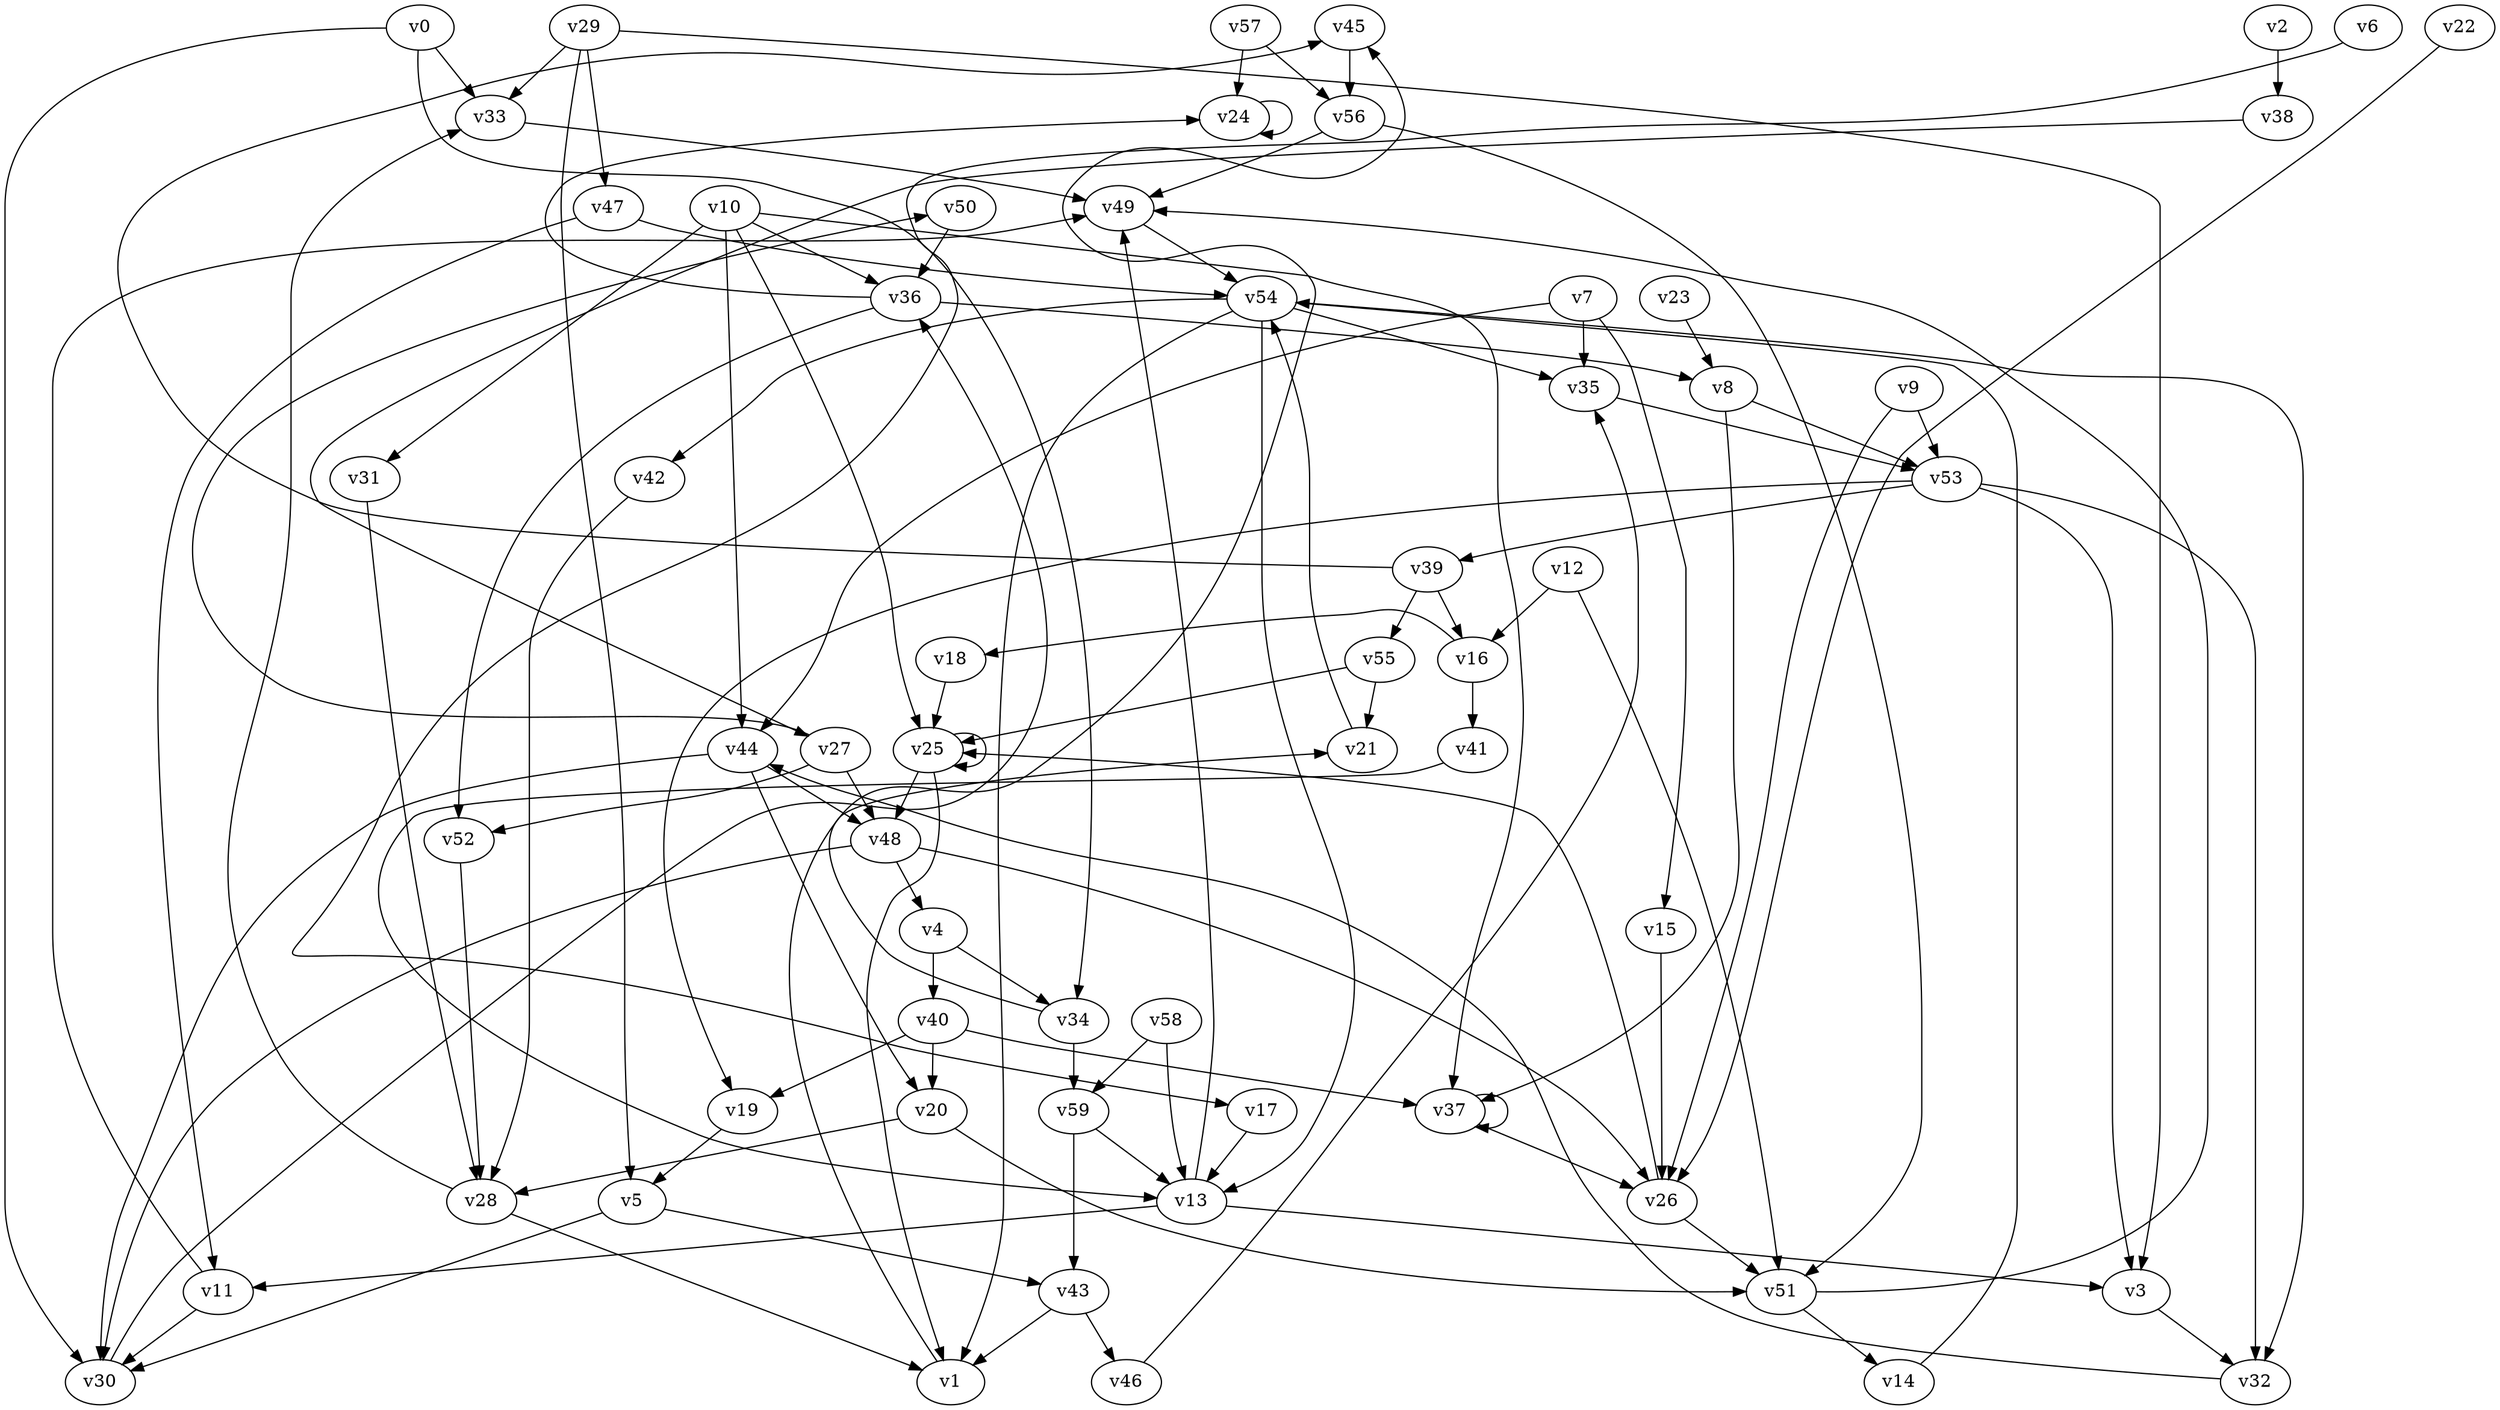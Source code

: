 // Benchmark game 78 - 60 vertices
// time_bound: 20
// targets: v42
digraph G {
    v0 [name="v0", player=1];
    v1 [name="v1", player=1];
    v2 [name="v2", player=1];
    v3 [name="v3", player=1];
    v4 [name="v4", player=0];
    v5 [name="v5", player=1];
    v6 [name="v6", player=0];
    v7 [name="v7", player=1];
    v8 [name="v8", player=1];
    v9 [name="v9", player=0];
    v10 [name="v10", player=0];
    v11 [name="v11", player=1];
    v12 [name="v12", player=1];
    v13 [name="v13", player=0];
    v14 [name="v14", player=1];
    v15 [name="v15", player=1];
    v16 [name="v16", player=1];
    v17 [name="v17", player=0];
    v18 [name="v18", player=1];
    v19 [name="v19", player=0];
    v20 [name="v20", player=0];
    v21 [name="v21", player=1];
    v22 [name="v22", player=0];
    v23 [name="v23", player=0];
    v24 [name="v24", player=1];
    v25 [name="v25", player=0];
    v26 [name="v26", player=0];
    v27 [name="v27", player=0];
    v28 [name="v28", player=1];
    v29 [name="v29", player=0];
    v30 [name="v30", player=1];
    v31 [name="v31", player=1];
    v32 [name="v32", player=1];
    v33 [name="v33", player=1];
    v34 [name="v34", player=0];
    v35 [name="v35", player=1];
    v36 [name="v36", player=0];
    v37 [name="v37", player=0];
    v38 [name="v38", player=1];
    v39 [name="v39", player=1];
    v40 [name="v40", player=1];
    v41 [name="v41", player=1];
    v42 [name="v42", player=0, target=1];
    v43 [name="v43", player=1];
    v44 [name="v44", player=1];
    v45 [name="v45", player=1];
    v46 [name="v46", player=0];
    v47 [name="v47", player=0];
    v48 [name="v48", player=1];
    v49 [name="v49", player=1];
    v50 [name="v50", player=1];
    v51 [name="v51", player=0];
    v52 [name="v52", player=1];
    v53 [name="v53", player=0];
    v54 [name="v54", player=1];
    v55 [name="v55", player=0];
    v56 [name="v56", player=1];
    v57 [name="v57", player=1];
    v58 [name="v58", player=0];
    v59 [name="v59", player=0];

    v0 -> v33;
    v1 -> v45 [constraint="t mod 2 == 0"];
    v2 -> v38;
    v3 -> v32;
    v4 -> v40;
    v5 -> v30;
    v6 -> v17 [constraint="t < 9"];
    v7 -> v15;
    v8 -> v37;
    v9 -> v53;
    v10 -> v37;
    v11 -> v30;
    v12 -> v16;
    v13 -> v3;
    v14 -> v54;
    v15 -> v26;
    v16 -> v18 [constraint="t mod 4 == 2"];
    v17 -> v13;
    v18 -> v25;
    v19 -> v5;
    v20 -> v28;
    v21 -> v54;
    v22 -> v26 [constraint="t < 12"];
    v23 -> v8;
    v24 -> v24;
    v25 -> v25;
    v26 -> v51;
    v27 -> v50 [constraint="t mod 4 == 0"];
    v28 -> v33;
    v29 -> v33;
    v30 -> v36 [constraint="t >= 2"];
    v31 -> v28;
    v32 -> v44 [constraint="t >= 1"];
    v33 -> v49;
    v34 -> v21 [constraint="t < 15"];
    v35 -> v53;
    v36 -> v24 [constraint="t >= 3"];
    v37 -> v26;
    v38 -> v27 [constraint="t >= 2"];
    v39 -> v45 [constraint="t < 11"];
    v40 -> v37;
    v41 -> v13 [constraint="t < 15"];
    v42 -> v28;
    v43 -> v1;
    v44 -> v30;
    v45 -> v56;
    v46 -> v35;
    v47 -> v11;
    v48 -> v26;
    v49 -> v54;
    v50 -> v36;
    v51 -> v49 [constraint="t >= 5"];
    v52 -> v28;
    v53 -> v32;
    v54 -> v13;
    v55 -> v21;
    v56 -> v51;
    v57 -> v24;
    v58 -> v13;
    v59 -> v13;
    v10 -> v44;
    v39 -> v55;
    v54 -> v32;
    v48 -> v30;
    v25 -> v1;
    v47 -> v54;
    v20 -> v51;
    v40 -> v20;
    v54 -> v1;
    v54 -> v42;
    v40 -> v19;
    v36 -> v8;
    v8 -> v53;
    v7 -> v44;
    v29 -> v3;
    v16 -> v41;
    v54 -> v35;
    v27 -> v48;
    v44 -> v48;
    v4 -> v34;
    v55 -> v25;
    v43 -> v46;
    v28 -> v1;
    v26 -> v25;
    v13 -> v11;
    v53 -> v3;
    v48 -> v4;
    v25 -> v48;
    v10 -> v36;
    v59 -> v43;
    v57 -> v56;
    v0 -> v30;
    v12 -> v51;
    v37 -> v37;
    v11 -> v49;
    v53 -> v39;
    v5 -> v43;
    v36 -> v52;
    v34 -> v59;
    v10 -> v31;
    v7 -> v35;
    v9 -> v26;
    v44 -> v20;
    v56 -> v49;
    v13 -> v49;
    v51 -> v14;
    v29 -> v5;
    v29 -> v47;
    v58 -> v59;
    v0 -> v34;
    v27 -> v52;
    v53 -> v19;
    v39 -> v16;
    v10 -> v25;
}
